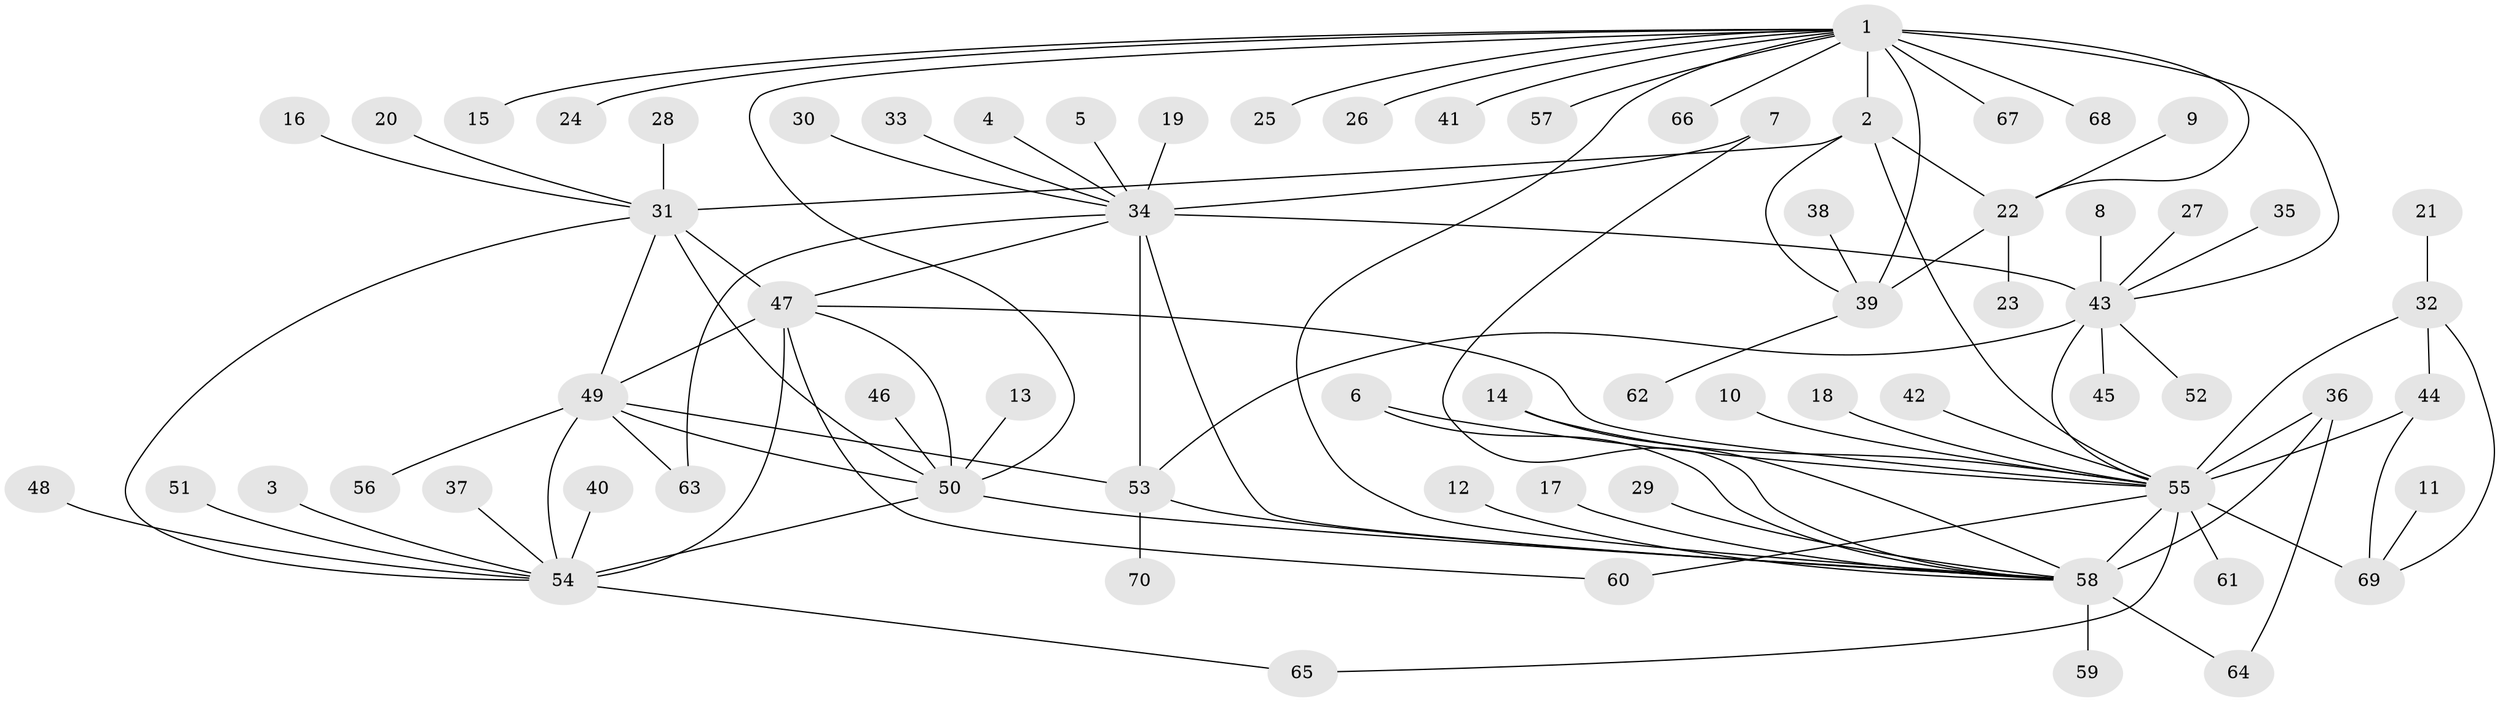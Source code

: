// original degree distribution, {10: 0.05, 8: 0.03571428571428571, 11: 0.02857142857142857, 7: 0.02857142857142857, 9: 0.05, 13: 0.014285714285714285, 12: 0.014285714285714285, 14: 0.007142857142857143, 6: 0.014285714285714285, 15: 0.007142857142857143, 2: 0.10714285714285714, 1: 0.6214285714285714, 3: 0.02142857142857143}
// Generated by graph-tools (version 1.1) at 2025/50/03/09/25 03:50:30]
// undirected, 70 vertices, 99 edges
graph export_dot {
graph [start="1"]
  node [color=gray90,style=filled];
  1;
  2;
  3;
  4;
  5;
  6;
  7;
  8;
  9;
  10;
  11;
  12;
  13;
  14;
  15;
  16;
  17;
  18;
  19;
  20;
  21;
  22;
  23;
  24;
  25;
  26;
  27;
  28;
  29;
  30;
  31;
  32;
  33;
  34;
  35;
  36;
  37;
  38;
  39;
  40;
  41;
  42;
  43;
  44;
  45;
  46;
  47;
  48;
  49;
  50;
  51;
  52;
  53;
  54;
  55;
  56;
  57;
  58;
  59;
  60;
  61;
  62;
  63;
  64;
  65;
  66;
  67;
  68;
  69;
  70;
  1 -- 2 [weight=4.0];
  1 -- 15 [weight=1.0];
  1 -- 22 [weight=4.0];
  1 -- 24 [weight=1.0];
  1 -- 25 [weight=1.0];
  1 -- 26 [weight=1.0];
  1 -- 39 [weight=4.0];
  1 -- 41 [weight=1.0];
  1 -- 43 [weight=1.0];
  1 -- 50 [weight=1.0];
  1 -- 57 [weight=1.0];
  1 -- 58 [weight=1.0];
  1 -- 66 [weight=1.0];
  1 -- 67 [weight=1.0];
  1 -- 68 [weight=1.0];
  2 -- 22 [weight=1.0];
  2 -- 31 [weight=1.0];
  2 -- 39 [weight=1.0];
  2 -- 55 [weight=1.0];
  3 -- 54 [weight=1.0];
  4 -- 34 [weight=1.0];
  5 -- 34 [weight=1.0];
  6 -- 55 [weight=1.0];
  6 -- 58 [weight=1.0];
  7 -- 34 [weight=1.0];
  7 -- 58 [weight=1.0];
  8 -- 43 [weight=1.0];
  9 -- 22 [weight=1.0];
  10 -- 55 [weight=1.0];
  11 -- 69 [weight=1.0];
  12 -- 58 [weight=1.0];
  13 -- 50 [weight=1.0];
  14 -- 55 [weight=1.0];
  14 -- 58 [weight=1.0];
  16 -- 31 [weight=1.0];
  17 -- 58 [weight=1.0];
  18 -- 55 [weight=1.0];
  19 -- 34 [weight=1.0];
  20 -- 31 [weight=1.0];
  21 -- 32 [weight=1.0];
  22 -- 23 [weight=1.0];
  22 -- 39 [weight=1.0];
  27 -- 43 [weight=1.0];
  28 -- 31 [weight=1.0];
  29 -- 58 [weight=1.0];
  30 -- 34 [weight=1.0];
  31 -- 47 [weight=3.0];
  31 -- 49 [weight=1.0];
  31 -- 50 [weight=1.0];
  31 -- 54 [weight=1.0];
  32 -- 44 [weight=1.0];
  32 -- 55 [weight=3.0];
  32 -- 69 [weight=2.0];
  33 -- 34 [weight=1.0];
  34 -- 43 [weight=4.0];
  34 -- 47 [weight=1.0];
  34 -- 53 [weight=8.0];
  34 -- 58 [weight=1.0];
  34 -- 63 [weight=1.0];
  35 -- 43 [weight=1.0];
  36 -- 55 [weight=1.0];
  36 -- 58 [weight=9.0];
  36 -- 64 [weight=3.0];
  37 -- 54 [weight=1.0];
  38 -- 39 [weight=1.0];
  39 -- 62 [weight=1.0];
  40 -- 54 [weight=1.0];
  42 -- 55 [weight=1.0];
  43 -- 45 [weight=1.0];
  43 -- 52 [weight=1.0];
  43 -- 53 [weight=2.0];
  43 -- 55 [weight=1.0];
  44 -- 55 [weight=3.0];
  44 -- 69 [weight=2.0];
  46 -- 50 [weight=1.0];
  47 -- 49 [weight=3.0];
  47 -- 50 [weight=3.0];
  47 -- 54 [weight=3.0];
  47 -- 55 [weight=1.0];
  47 -- 60 [weight=1.0];
  48 -- 54 [weight=1.0];
  49 -- 50 [weight=1.0];
  49 -- 53 [weight=1.0];
  49 -- 54 [weight=1.0];
  49 -- 56 [weight=1.0];
  49 -- 63 [weight=1.0];
  50 -- 54 [weight=1.0];
  50 -- 58 [weight=1.0];
  51 -- 54 [weight=1.0];
  53 -- 58 [weight=1.0];
  53 -- 70 [weight=1.0];
  54 -- 65 [weight=1.0];
  55 -- 58 [weight=2.0];
  55 -- 60 [weight=1.0];
  55 -- 61 [weight=1.0];
  55 -- 65 [weight=1.0];
  55 -- 69 [weight=6.0];
  58 -- 59 [weight=1.0];
  58 -- 64 [weight=3.0];
}
